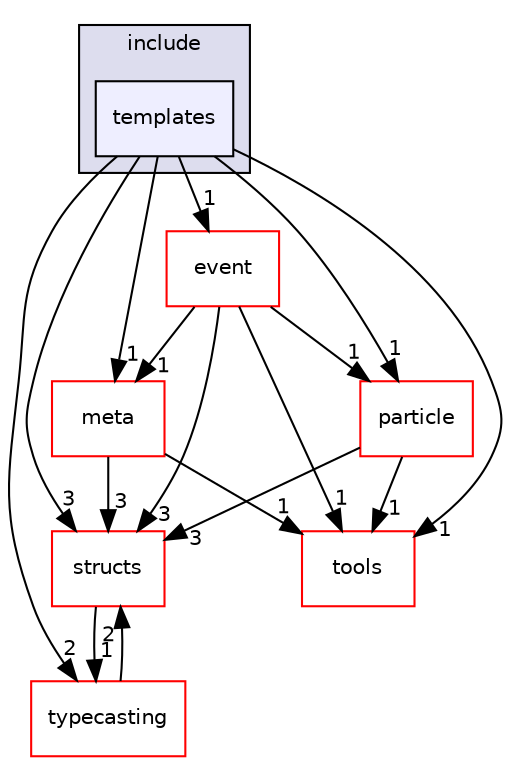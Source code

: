 digraph "templates" {
  compound=true
  node [ fontsize="10", fontname="Helvetica"];
  edge [ labelfontsize="10", labelfontname="Helvetica"];
  subgraph clusterdir_3e74bc55852bd21e07f8637285e185d5 {
    graph [ bgcolor="#ddddee", pencolor="black", label="include" fontname="Helvetica", fontsize="10", URL="dir_3e74bc55852bd21e07f8637285e185d5.html"]
  dir_a8946d6d4323cab0d1b49fe4e0677e2c [shape=box, label="templates", style="filled", fillcolor="#eeeeff", pencolor="black", URL="dir_a8946d6d4323cab0d1b49fe4e0677e2c.html"];
  }
  dir_7e7898fd82fc7805c9d39fdbc62120b9 [shape=box label="meta" fillcolor="white" style="filled" color="red" URL="dir_7e7898fd82fc7805c9d39fdbc62120b9.html"];
  dir_639930e6546076602fdb99daad4d48b4 [shape=box label="structs" fillcolor="white" style="filled" color="red" URL="dir_639930e6546076602fdb99daad4d48b4.html"];
  dir_b60a80b5573f59b8d3124d04096ac72b [shape=box label="typecasting" fillcolor="white" style="filled" color="red" URL="dir_b60a80b5573f59b8d3124d04096ac72b.html"];
  dir_fb91096735c52f3a453d1a3e67025085 [shape=box label="event" fillcolor="white" style="filled" color="red" URL="dir_fb91096735c52f3a453d1a3e67025085.html"];
  dir_1591526fd125289a70742a0dafe36eb5 [shape=box label="particle" fillcolor="white" style="filled" color="red" URL="dir_1591526fd125289a70742a0dafe36eb5.html"];
  dir_f0fdfbf866f75abaaae77c9c053e2c4e [shape=box label="tools" fillcolor="white" style="filled" color="red" URL="dir_f0fdfbf866f75abaaae77c9c053e2c4e.html"];
  dir_7e7898fd82fc7805c9d39fdbc62120b9->dir_639930e6546076602fdb99daad4d48b4 [headlabel="3", labeldistance=1.5 headhref="dir_000157_000080.html"];
  dir_7e7898fd82fc7805c9d39fdbc62120b9->dir_f0fdfbf866f75abaaae77c9c053e2c4e [headlabel="1", labeldistance=1.5 headhref="dir_000157_000142.html"];
  dir_639930e6546076602fdb99daad4d48b4->dir_b60a80b5573f59b8d3124d04096ac72b [headlabel="1", labeldistance=1.5 headhref="dir_000080_000153.html"];
  dir_a8946d6d4323cab0d1b49fe4e0677e2c->dir_7e7898fd82fc7805c9d39fdbc62120b9 [headlabel="1", labeldistance=1.5 headhref="dir_000209_000157.html"];
  dir_a8946d6d4323cab0d1b49fe4e0677e2c->dir_639930e6546076602fdb99daad4d48b4 [headlabel="3", labeldistance=1.5 headhref="dir_000209_000080.html"];
  dir_a8946d6d4323cab0d1b49fe4e0677e2c->dir_b60a80b5573f59b8d3124d04096ac72b [headlabel="2", labeldistance=1.5 headhref="dir_000209_000153.html"];
  dir_a8946d6d4323cab0d1b49fe4e0677e2c->dir_fb91096735c52f3a453d1a3e67025085 [headlabel="1", labeldistance=1.5 headhref="dir_000209_000116.html"];
  dir_a8946d6d4323cab0d1b49fe4e0677e2c->dir_1591526fd125289a70742a0dafe36eb5 [headlabel="1", labeldistance=1.5 headhref="dir_000209_000090.html"];
  dir_a8946d6d4323cab0d1b49fe4e0677e2c->dir_f0fdfbf866f75abaaae77c9c053e2c4e [headlabel="1", labeldistance=1.5 headhref="dir_000209_000142.html"];
  dir_b60a80b5573f59b8d3124d04096ac72b->dir_639930e6546076602fdb99daad4d48b4 [headlabel="2", labeldistance=1.5 headhref="dir_000153_000080.html"];
  dir_fb91096735c52f3a453d1a3e67025085->dir_7e7898fd82fc7805c9d39fdbc62120b9 [headlabel="1", labeldistance=1.5 headhref="dir_000116_000157.html"];
  dir_fb91096735c52f3a453d1a3e67025085->dir_639930e6546076602fdb99daad4d48b4 [headlabel="3", labeldistance=1.5 headhref="dir_000116_000080.html"];
  dir_fb91096735c52f3a453d1a3e67025085->dir_1591526fd125289a70742a0dafe36eb5 [headlabel="1", labeldistance=1.5 headhref="dir_000116_000090.html"];
  dir_fb91096735c52f3a453d1a3e67025085->dir_f0fdfbf866f75abaaae77c9c053e2c4e [headlabel="1", labeldistance=1.5 headhref="dir_000116_000142.html"];
  dir_1591526fd125289a70742a0dafe36eb5->dir_639930e6546076602fdb99daad4d48b4 [headlabel="3", labeldistance=1.5 headhref="dir_000090_000080.html"];
  dir_1591526fd125289a70742a0dafe36eb5->dir_f0fdfbf866f75abaaae77c9c053e2c4e [headlabel="1", labeldistance=1.5 headhref="dir_000090_000142.html"];
}
